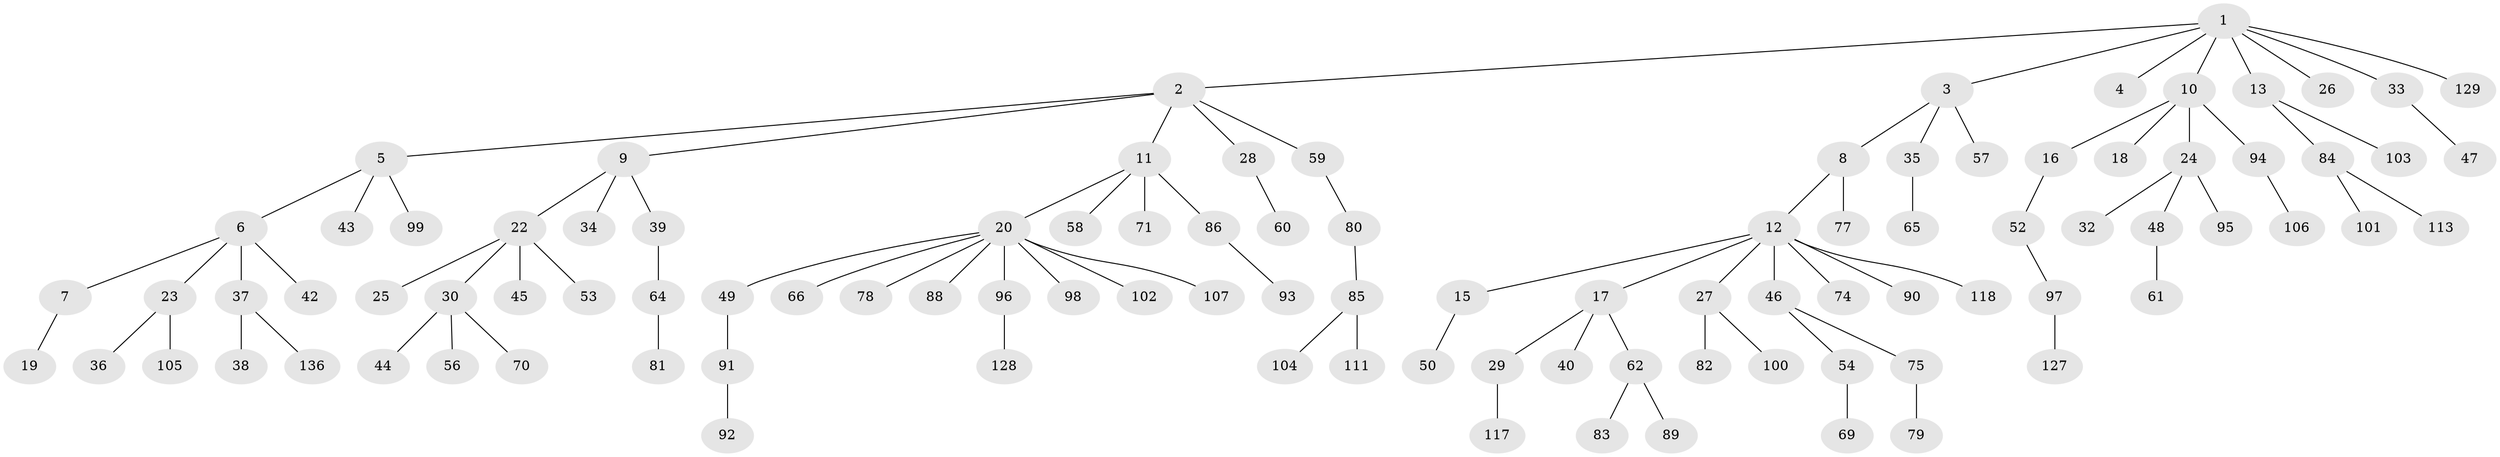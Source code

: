 // original degree distribution, {8: 0.00684931506849315, 6: 0.02054794520547945, 4: 0.0684931506849315, 1: 0.5068493150684932, 5: 0.0410958904109589, 2: 0.2465753424657534, 3: 0.1095890410958904}
// Generated by graph-tools (version 1.1) at 2025/19/03/04/25 18:19:20]
// undirected, 102 vertices, 101 edges
graph export_dot {
graph [start="1"]
  node [color=gray90,style=filled];
  1;
  2;
  3;
  4;
  5;
  6;
  7;
  8;
  9;
  10 [super="+126"];
  11 [super="+76+41"];
  12 [super="+14"];
  13 [super="+120"];
  15;
  16;
  17 [super="+114"];
  18;
  19;
  20 [super="+21"];
  22;
  23 [super="+31"];
  24;
  25 [super="+73"];
  26 [super="+134"];
  27;
  28 [super="+55"];
  29;
  30;
  32 [super="+142"];
  33;
  34;
  35;
  36;
  37;
  38;
  39;
  40;
  42 [super="+140"];
  43 [super="+131+112"];
  44 [super="+63+139"];
  45 [super="+72"];
  46;
  47;
  48;
  49 [super="+68"];
  50;
  52;
  53;
  54 [super="+124"];
  56 [super="+122+141"];
  57 [super="+121+67"];
  58 [super="+116"];
  59;
  60;
  61;
  62;
  64;
  65;
  66;
  69 [super="+115+145"];
  70;
  71;
  74;
  75;
  77;
  78;
  79;
  80;
  81 [super="+123"];
  82 [super="+87"];
  83 [super="+144+133"];
  84 [super="+119"];
  85;
  86;
  88;
  89;
  90;
  91;
  92;
  93;
  94;
  95;
  96;
  97;
  98;
  99;
  100;
  101;
  102;
  103;
  104;
  105;
  106;
  107;
  111 [super="+138"];
  113;
  117;
  118;
  127;
  128;
  129;
  136;
  1 -- 2;
  1 -- 3;
  1 -- 4;
  1 -- 10;
  1 -- 13;
  1 -- 26;
  1 -- 33;
  1 -- 129;
  2 -- 5;
  2 -- 9;
  2 -- 11;
  2 -- 28;
  2 -- 59;
  3 -- 8;
  3 -- 35;
  3 -- 57;
  5 -- 6;
  5 -- 43;
  5 -- 99;
  6 -- 7;
  6 -- 23;
  6 -- 37;
  6 -- 42;
  7 -- 19;
  8 -- 12;
  8 -- 77;
  9 -- 22;
  9 -- 34;
  9 -- 39;
  10 -- 16;
  10 -- 18;
  10 -- 24;
  10 -- 94;
  11 -- 20;
  11 -- 58;
  11 -- 86;
  11 -- 71;
  12 -- 27;
  12 -- 90;
  12 -- 118;
  12 -- 17;
  12 -- 74;
  12 -- 46;
  12 -- 15;
  13 -- 84;
  13 -- 103;
  15 -- 50;
  16 -- 52;
  17 -- 29;
  17 -- 40;
  17 -- 62;
  20 -- 88;
  20 -- 102;
  20 -- 96;
  20 -- 49;
  20 -- 66;
  20 -- 98;
  20 -- 107;
  20 -- 78;
  22 -- 25;
  22 -- 30;
  22 -- 45;
  22 -- 53;
  23 -- 105;
  23 -- 36;
  24 -- 32;
  24 -- 48;
  24 -- 95;
  27 -- 82;
  27 -- 100;
  28 -- 60;
  29 -- 117;
  30 -- 44;
  30 -- 56;
  30 -- 70;
  33 -- 47;
  35 -- 65;
  37 -- 38;
  37 -- 136;
  39 -- 64;
  46 -- 54;
  46 -- 75;
  48 -- 61;
  49 -- 91;
  52 -- 97;
  54 -- 69;
  59 -- 80;
  62 -- 83;
  62 -- 89;
  64 -- 81;
  75 -- 79;
  80 -- 85;
  84 -- 101;
  84 -- 113;
  85 -- 104;
  85 -- 111;
  86 -- 93;
  91 -- 92;
  94 -- 106;
  96 -- 128;
  97 -- 127;
}
